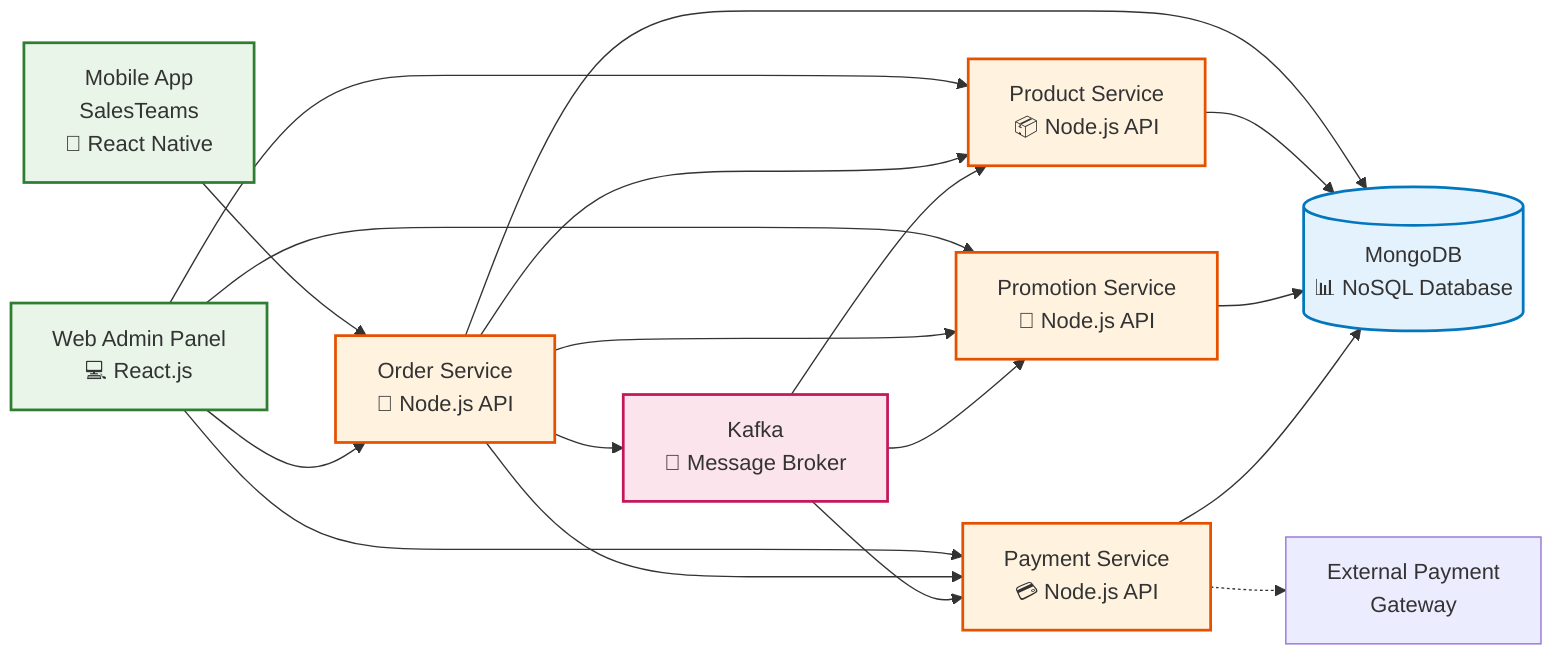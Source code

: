 graph LR
    %% User Interfaces
    MA[Mobile App<br/>SalesTeams<br/>📱 React Native] --> OS[Order Service<br/>🛒 Node.js API]
    WA[Web Admin Panel<br/>💻 React.js] --> OS
    WA --> PS[Product Service<br/>📦 Node.js API]
    WA --> PMS[Promotion Service<br/>🎯 Node.js API]
    WA --> PYS[Payment Service<br/>💳 Node.js API]
    
    %% Microservices Communication
    OS --> PS
    OS --> PMS
    OS --> PYS
    OS --> KF[Kafka<br/>📨 Message Broker]
    
    %% Database Layer
    OS --> DB[(MongoDB<br/>📊 NoSQL Database)]
    PS --> DB
    PMS --> DB
    PYS --> DB
    
    %% Message Broker Communication
    KF --> PS
    KF --> PMS
    KF --> PYS
    
    %% External Integration Point
    PYS -.-> EXT[External Payment<br/>Gateway]
    
    %% Styling
    classDef uiClass fill:#e8f5e8,stroke:#2e7d32,stroke-width:2px
    classDef serviceClass fill:#fff3e0,stroke:#e65100,stroke-width:2px
    classDef dataClass fill:#e3f2fd,stroke:#0277bd,stroke-width:2px
    classDef messageClass fill:#fce4ec,stroke:#c2185b,stroke-width:2px
    
    class MA,WA uiClass
    class OS,PS,PMS,PYS serviceClass
    class DB dataClass
    class KF messageClass